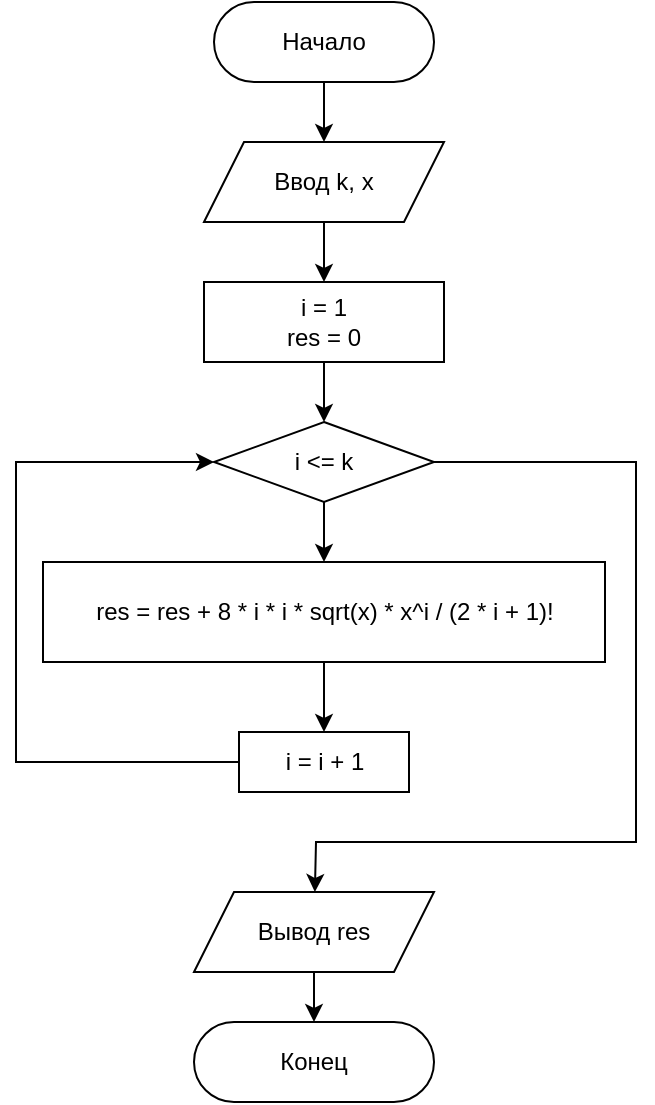 <mxfile version="24.3.0" type="device">
  <diagram name="Страница — 1" id="fY1QoJU-OQZtq0JVKS2O">
    <mxGraphModel dx="1123" dy="713" grid="1" gridSize="10" guides="1" tooltips="1" connect="1" arrows="1" fold="1" page="1" pageScale="1" pageWidth="827" pageHeight="1169" math="0" shadow="0">
      <root>
        <mxCell id="0" />
        <mxCell id="1" parent="0" />
        <mxCell id="jqvKark-d944ELiHcDZ1-1" value="Начало" style="rounded=1;whiteSpace=wrap;html=1;arcSize=50;" vertex="1" parent="1">
          <mxGeometry x="359" y="140" width="110" height="40" as="geometry" />
        </mxCell>
        <mxCell id="jqvKark-d944ELiHcDZ1-2" value="Ввод k, x" style="shape=parallelogram;perimeter=parallelogramPerimeter;whiteSpace=wrap;html=1;fixedSize=1;" vertex="1" parent="1">
          <mxGeometry x="354" y="210" width="120" height="40" as="geometry" />
        </mxCell>
        <mxCell id="jqvKark-d944ELiHcDZ1-3" value="i &amp;lt;= k" style="rhombus;whiteSpace=wrap;html=1;" vertex="1" parent="1">
          <mxGeometry x="359" y="350" width="110" height="40" as="geometry" />
        </mxCell>
        <mxCell id="jqvKark-d944ELiHcDZ1-4" value="" style="endArrow=classic;html=1;rounded=0;exitX=0.5;exitY=1;exitDx=0;exitDy=0;entryX=0.5;entryY=0;entryDx=0;entryDy=0;" edge="1" parent="1" source="jqvKark-d944ELiHcDZ1-3" target="jqvKark-d944ELiHcDZ1-6">
          <mxGeometry width="50" height="50" relative="1" as="geometry">
            <mxPoint x="374" y="560" as="sourcePoint" />
            <mxPoint x="414" y="410" as="targetPoint" />
          </mxGeometry>
        </mxCell>
        <mxCell id="jqvKark-d944ELiHcDZ1-5" value="i = 1&lt;br&gt;res = 0" style="rounded=0;whiteSpace=wrap;html=1;" vertex="1" parent="1">
          <mxGeometry x="354" y="280" width="120" height="40" as="geometry" />
        </mxCell>
        <mxCell id="jqvKark-d944ELiHcDZ1-6" value="res = res + 8 * i * i * sqrt(x) * x^i / (2 * i + 1)!" style="rounded=0;whiteSpace=wrap;html=1;" vertex="1" parent="1">
          <mxGeometry x="273.5" y="420" width="281" height="50" as="geometry" />
        </mxCell>
        <mxCell id="jqvKark-d944ELiHcDZ1-7" value="i = i + 1" style="rounded=0;whiteSpace=wrap;html=1;" vertex="1" parent="1">
          <mxGeometry x="371.5" y="505" width="85" height="30" as="geometry" />
        </mxCell>
        <mxCell id="jqvKark-d944ELiHcDZ1-8" value="" style="endArrow=classic;html=1;rounded=0;exitX=0.5;exitY=1;exitDx=0;exitDy=0;" edge="1" parent="1" source="jqvKark-d944ELiHcDZ1-6" target="jqvKark-d944ELiHcDZ1-7">
          <mxGeometry width="50" height="50" relative="1" as="geometry">
            <mxPoint x="164" y="580" as="sourcePoint" />
            <mxPoint x="214" y="530" as="targetPoint" />
          </mxGeometry>
        </mxCell>
        <mxCell id="jqvKark-d944ELiHcDZ1-9" value="" style="endArrow=classic;html=1;rounded=0;exitX=0;exitY=0.5;exitDx=0;exitDy=0;entryX=0;entryY=0.5;entryDx=0;entryDy=0;" edge="1" parent="1" source="jqvKark-d944ELiHcDZ1-7" target="jqvKark-d944ELiHcDZ1-3">
          <mxGeometry width="50" height="50" relative="1" as="geometry">
            <mxPoint x="164" y="510" as="sourcePoint" />
            <mxPoint x="294" y="340" as="targetPoint" />
            <Array as="points">
              <mxPoint x="260" y="520" />
              <mxPoint x="260" y="370" />
            </Array>
          </mxGeometry>
        </mxCell>
        <mxCell id="jqvKark-d944ELiHcDZ1-10" value="" style="endArrow=classic;html=1;rounded=0;exitX=0.5;exitY=1;exitDx=0;exitDy=0;entryX=0.5;entryY=0;entryDx=0;entryDy=0;" edge="1" parent="1" source="jqvKark-d944ELiHcDZ1-1" target="jqvKark-d944ELiHcDZ1-2">
          <mxGeometry width="50" height="50" relative="1" as="geometry">
            <mxPoint x="134" y="280" as="sourcePoint" />
            <mxPoint x="184" y="230" as="targetPoint" />
          </mxGeometry>
        </mxCell>
        <mxCell id="jqvKark-d944ELiHcDZ1-11" value="" style="endArrow=classic;html=1;rounded=0;exitX=0.5;exitY=1;exitDx=0;exitDy=0;entryX=0.5;entryY=0;entryDx=0;entryDy=0;" edge="1" parent="1" source="jqvKark-d944ELiHcDZ1-2" target="jqvKark-d944ELiHcDZ1-5">
          <mxGeometry width="50" height="50" relative="1" as="geometry">
            <mxPoint x="154" y="340" as="sourcePoint" />
            <mxPoint x="204" y="290" as="targetPoint" />
          </mxGeometry>
        </mxCell>
        <mxCell id="jqvKark-d944ELiHcDZ1-28" value="Вывод res" style="shape=parallelogram;perimeter=parallelogramPerimeter;whiteSpace=wrap;html=1;fixedSize=1;" vertex="1" parent="1">
          <mxGeometry x="349" y="585" width="120" height="40" as="geometry" />
        </mxCell>
        <mxCell id="jqvKark-d944ELiHcDZ1-31" value="" style="endArrow=classic;html=1;rounded=0;exitX=0.5;exitY=1;exitDx=0;exitDy=0;" edge="1" parent="1" source="jqvKark-d944ELiHcDZ1-5" target="jqvKark-d944ELiHcDZ1-3">
          <mxGeometry width="50" height="50" relative="1" as="geometry">
            <mxPoint x="200" y="470" as="sourcePoint" />
            <mxPoint x="250" y="420" as="targetPoint" />
          </mxGeometry>
        </mxCell>
        <mxCell id="jqvKark-d944ELiHcDZ1-32" value="" style="endArrow=classic;html=1;rounded=0;exitX=1;exitY=0.5;exitDx=0;exitDy=0;" edge="1" parent="1" source="jqvKark-d944ELiHcDZ1-3" target="jqvKark-d944ELiHcDZ1-28">
          <mxGeometry width="50" height="50" relative="1" as="geometry">
            <mxPoint x="530" y="540" as="sourcePoint" />
            <mxPoint x="350" y="580" as="targetPoint" />
            <Array as="points">
              <mxPoint x="570" y="370" />
              <mxPoint x="570" y="560" />
              <mxPoint x="410" y="560" />
            </Array>
          </mxGeometry>
        </mxCell>
        <mxCell id="jqvKark-d944ELiHcDZ1-33" value="" style="endArrow=classic;html=1;rounded=0;exitX=0.5;exitY=1;exitDx=0;exitDy=0;" edge="1" parent="1" source="jqvKark-d944ELiHcDZ1-28" target="jqvKark-d944ELiHcDZ1-30">
          <mxGeometry width="50" height="50" relative="1" as="geometry">
            <mxPoint x="409" y="625" as="sourcePoint" />
            <mxPoint x="414" y="780" as="targetPoint" />
          </mxGeometry>
        </mxCell>
        <mxCell id="jqvKark-d944ELiHcDZ1-30" value="Конец" style="rounded=1;whiteSpace=wrap;html=1;arcSize=50;" vertex="1" parent="1">
          <mxGeometry x="349" y="650" width="120" height="40" as="geometry" />
        </mxCell>
      </root>
    </mxGraphModel>
  </diagram>
</mxfile>
